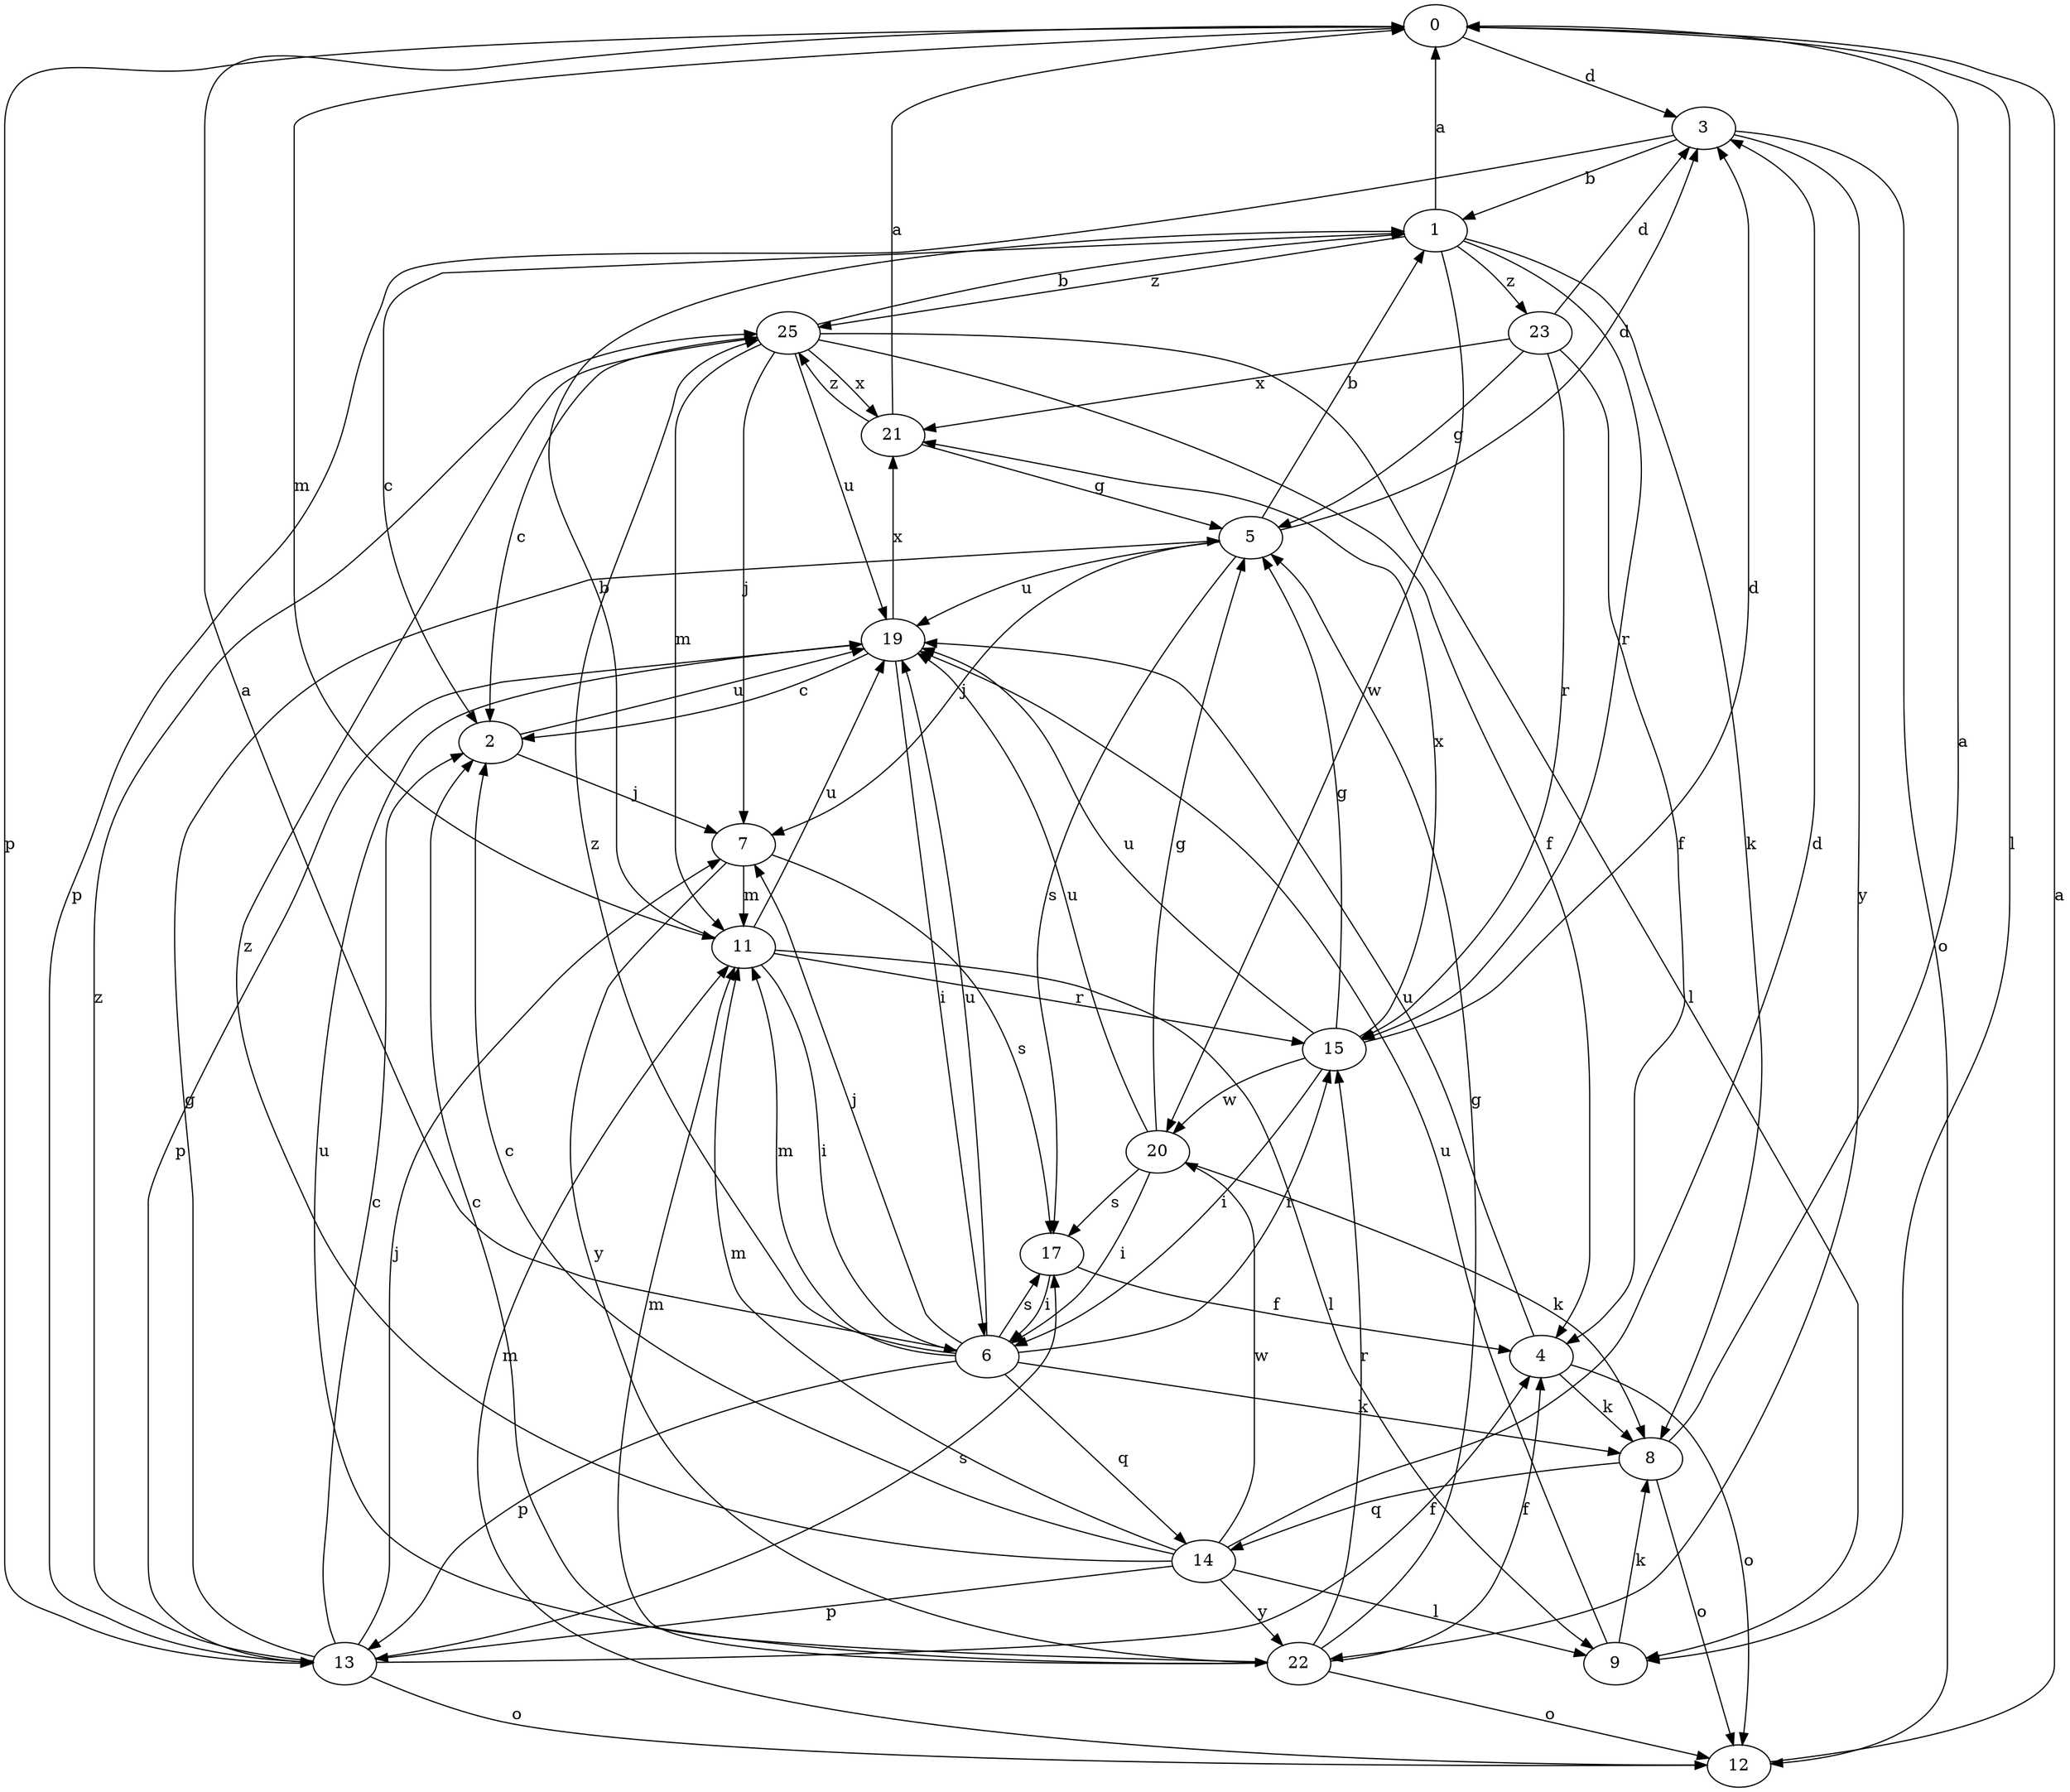 strict digraph  {
0;
1;
2;
3;
4;
5;
6;
7;
8;
9;
11;
12;
13;
14;
15;
17;
19;
20;
21;
22;
23;
25;
0 -> 3  [label=d];
0 -> 9  [label=l];
0 -> 11  [label=m];
0 -> 13  [label=p];
1 -> 0  [label=a];
1 -> 2  [label=c];
1 -> 8  [label=k];
1 -> 15  [label=r];
1 -> 20  [label=w];
1 -> 23  [label=z];
1 -> 25  [label=z];
2 -> 7  [label=j];
2 -> 19  [label=u];
3 -> 1  [label=b];
3 -> 12  [label=o];
3 -> 13  [label=p];
3 -> 22  [label=y];
4 -> 8  [label=k];
4 -> 12  [label=o];
4 -> 19  [label=u];
5 -> 1  [label=b];
5 -> 3  [label=d];
5 -> 7  [label=j];
5 -> 17  [label=s];
5 -> 19  [label=u];
6 -> 0  [label=a];
6 -> 7  [label=j];
6 -> 8  [label=k];
6 -> 11  [label=m];
6 -> 13  [label=p];
6 -> 14  [label=q];
6 -> 15  [label=r];
6 -> 17  [label=s];
6 -> 19  [label=u];
6 -> 25  [label=z];
7 -> 11  [label=m];
7 -> 17  [label=s];
7 -> 22  [label=y];
8 -> 0  [label=a];
8 -> 12  [label=o];
8 -> 14  [label=q];
9 -> 8  [label=k];
9 -> 19  [label=u];
11 -> 1  [label=b];
11 -> 6  [label=i];
11 -> 9  [label=l];
11 -> 15  [label=r];
11 -> 19  [label=u];
12 -> 0  [label=a];
12 -> 11  [label=m];
13 -> 2  [label=c];
13 -> 4  [label=f];
13 -> 5  [label=g];
13 -> 7  [label=j];
13 -> 12  [label=o];
13 -> 17  [label=s];
13 -> 25  [label=z];
14 -> 2  [label=c];
14 -> 3  [label=d];
14 -> 9  [label=l];
14 -> 11  [label=m];
14 -> 13  [label=p];
14 -> 20  [label=w];
14 -> 22  [label=y];
14 -> 25  [label=z];
15 -> 3  [label=d];
15 -> 5  [label=g];
15 -> 6  [label=i];
15 -> 19  [label=u];
15 -> 20  [label=w];
15 -> 21  [label=x];
17 -> 4  [label=f];
17 -> 6  [label=i];
19 -> 2  [label=c];
19 -> 6  [label=i];
19 -> 13  [label=p];
19 -> 21  [label=x];
20 -> 5  [label=g];
20 -> 6  [label=i];
20 -> 8  [label=k];
20 -> 17  [label=s];
20 -> 19  [label=u];
21 -> 0  [label=a];
21 -> 5  [label=g];
21 -> 25  [label=z];
22 -> 2  [label=c];
22 -> 4  [label=f];
22 -> 5  [label=g];
22 -> 11  [label=m];
22 -> 12  [label=o];
22 -> 15  [label=r];
22 -> 19  [label=u];
23 -> 3  [label=d];
23 -> 4  [label=f];
23 -> 5  [label=g];
23 -> 15  [label=r];
23 -> 21  [label=x];
25 -> 1  [label=b];
25 -> 2  [label=c];
25 -> 4  [label=f];
25 -> 7  [label=j];
25 -> 9  [label=l];
25 -> 11  [label=m];
25 -> 19  [label=u];
25 -> 21  [label=x];
}
